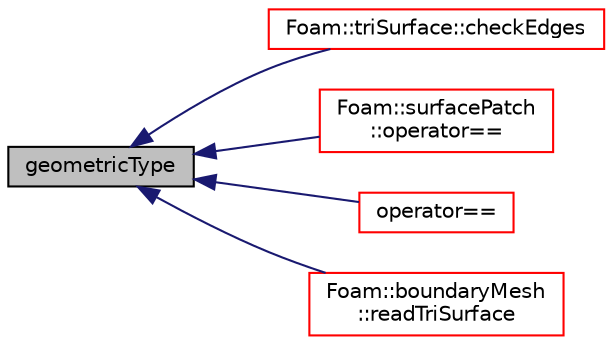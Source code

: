 digraph "geometricType"
{
  bgcolor="transparent";
  edge [fontname="Helvetica",fontsize="10",labelfontname="Helvetica",labelfontsize="10"];
  node [fontname="Helvetica",fontsize="10",shape=record];
  rankdir="LR";
  Node26 [label="geometricType",height=0.2,width=0.4,color="black", fillcolor="grey75", style="filled", fontcolor="black"];
  Node26 -> Node27 [dir="back",color="midnightblue",fontsize="10",style="solid",fontname="Helvetica"];
  Node27 [label="Foam::triSurface::checkEdges",height=0.2,width=0.4,color="red",URL="$a31961.html#a90f5f9407a227d55df8fa9120de9f122",tooltip="Check triply (or more) connected edges. "];
  Node26 -> Node30 [dir="back",color="midnightblue",fontsize="10",style="solid",fontname="Helvetica"];
  Node30 [label="Foam::surfacePatch\l::operator==",height=0.2,width=0.4,color="red",URL="$a31953.html#a9b2d91a5dbfa7afec7ded5ff1f43c07e",tooltip="compare. "];
  Node26 -> Node32 [dir="back",color="midnightblue",fontsize="10",style="solid",fontname="Helvetica"];
  Node32 [label="operator==",height=0.2,width=0.4,color="red",URL="$a31949.html#ac568f99443056c1d57a48dbf971139a2",tooltip="compare. "];
  Node26 -> Node34 [dir="back",color="midnightblue",fontsize="10",style="solid",fontname="Helvetica"];
  Node34 [label="Foam::boundaryMesh\l::readTriSurface",height=0.2,width=0.4,color="red",URL="$a22169.html#a2ee25ae613c57256a825ff088edc0839",tooltip="Read from triSurface. "];
}
